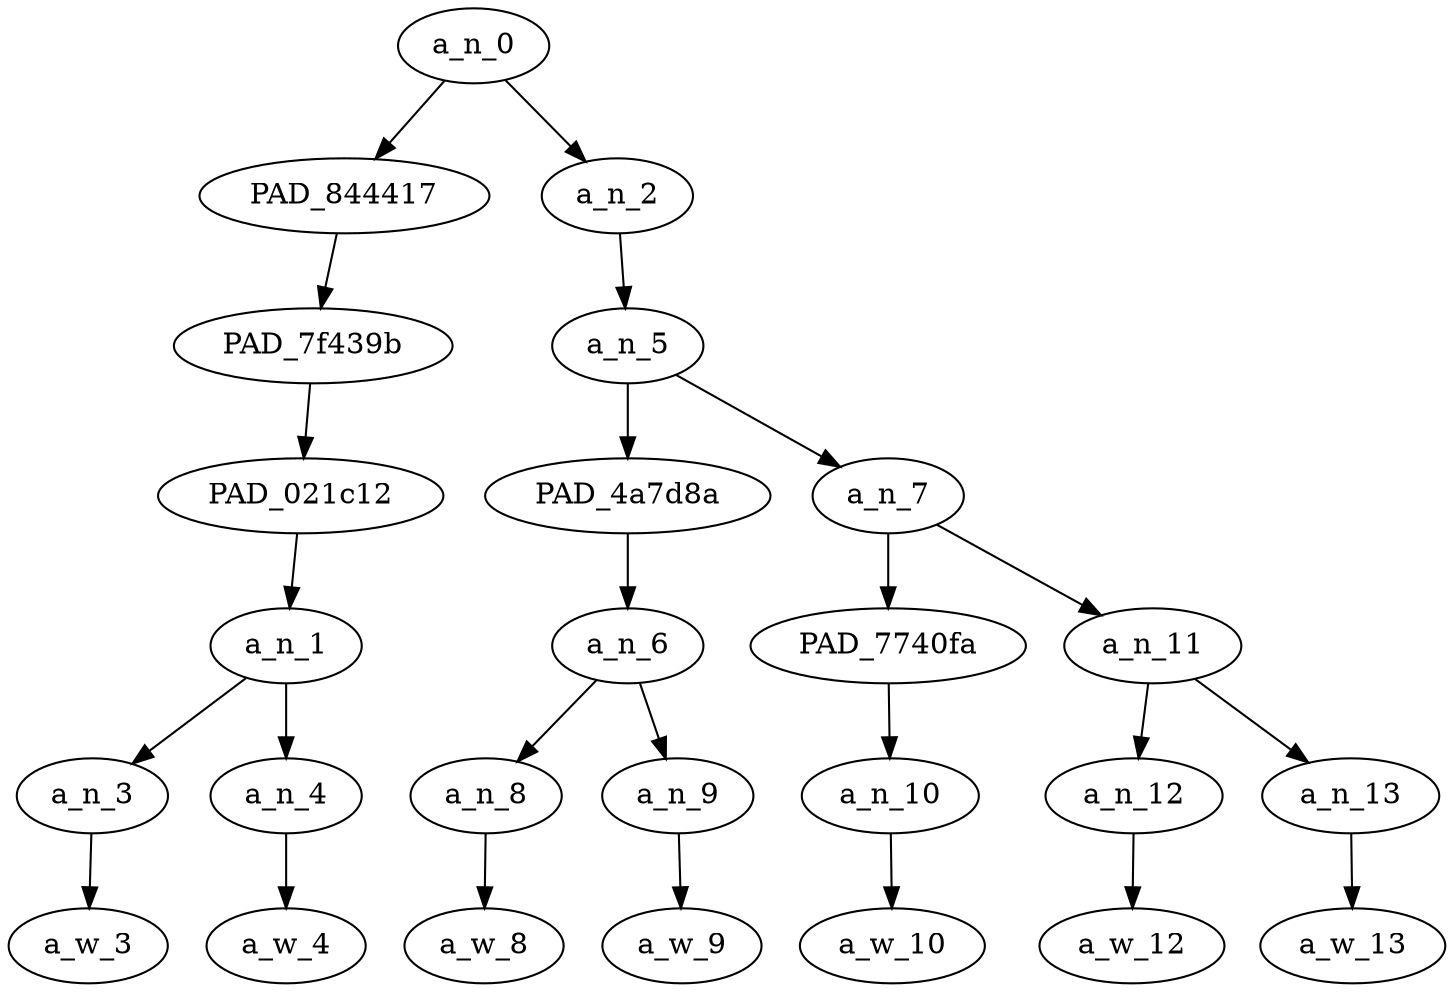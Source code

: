 strict digraph "" {
	a_n_0	[div_dir=1,
		index=0,
		level=6,
		pos="2.0625,6!",
		text_span="[0, 1, 2, 3, 4, 5, 6]",
		value=1.00000003];
	PAD_844417	[div_dir=1,
		index=0,
		level=5,
		pos="0.5,5!",
		text_span="[0, 1]",
		value=0.24139553];
	a_n_0 -> PAD_844417;
	a_n_2	[div_dir=1,
		index=1,
		level=5,
		pos="3.625,5!",
		text_span="[2, 3, 4, 5, 6]",
		value=0.75586694];
	a_n_0 -> a_n_2;
	PAD_7f439b	[div_dir=1,
		index=0,
		level=4,
		pos="0.5,4!",
		text_span="[0, 1]",
		value=0.24139553];
	PAD_844417 -> PAD_7f439b;
	PAD_021c12	[div_dir=1,
		index=0,
		level=3,
		pos="0.5,3!",
		text_span="[0, 1]",
		value=0.24139553];
	PAD_7f439b -> PAD_021c12;
	a_n_1	[div_dir=1,
		index=0,
		level=2,
		pos="0.5,2!",
		text_span="[0, 1]",
		value=0.24139553];
	PAD_021c12 -> a_n_1;
	a_n_3	[div_dir=1,
		index=0,
		level=1,
		pos="0.0,1!",
		text_span="[0]",
		value=0.12028255];
	a_n_1 -> a_n_3;
	a_n_4	[div_dir=1,
		index=1,
		level=1,
		pos="1.0,1!",
		text_span="[1]",
		value=0.12020401];
	a_n_1 -> a_n_4;
	a_w_3	[div_dir=0,
		index=0,
		level=0,
		pos="0,0!",
		text_span="[0]",
		value=arab];
	a_n_3 -> a_w_3;
	a_w_4	[div_dir=0,
		index=1,
		level=0,
		pos="1,0!",
		text_span="[1]",
		value=refugees];
	a_n_4 -> a_w_4;
	a_n_5	[div_dir=1,
		index=1,
		level=4,
		pos="3.625,4!",
		text_span="[2, 3, 4, 5, 6]",
		value=0.75321209];
	a_n_2 -> a_n_5;
	PAD_4a7d8a	[div_dir=1,
		index=1,
		level=3,
		pos="2.5,3!",
		text_span="[2, 3]",
		value=0.28409017];
	a_n_5 -> PAD_4a7d8a;
	a_n_7	[div_dir=1,
		index=2,
		level=3,
		pos="4.75,3!",
		text_span="[4, 5, 6]",
		value=0.46646706];
	a_n_5 -> a_n_7;
	a_n_6	[div_dir=1,
		index=1,
		level=2,
		pos="2.5,2!",
		text_span="[2, 3]",
		value=0.28409017];
	PAD_4a7d8a -> a_n_6;
	a_n_8	[div_dir=-1,
		index=2,
		level=1,
		pos="2.0,1!",
		text_span="[2]",
		value=0.10037061];
	a_n_6 -> a_n_8;
	a_n_9	[div_dir=1,
		index=3,
		level=1,
		pos="3.0,1!",
		text_span="[3]",
		value=0.18257374];
	a_n_6 -> a_n_9;
	a_w_8	[div_dir=0,
		index=2,
		level=0,
		pos="2,0!",
		text_span="[2]",
		value=the];
	a_n_8 -> a_w_8;
	a_w_9	[div_dir=0,
		index=3,
		level=0,
		pos="3,0!",
		text_span="[3]",
		value=jews];
	a_n_9 -> a_w_9;
	PAD_7740fa	[div_dir=1,
		index=2,
		level=2,
		pos="4.0,2!",
		text_span="[4]",
		value=0.11060487];
	a_n_7 -> PAD_7740fa;
	a_n_11	[div_dir=1,
		index=3,
		level=2,
		pos="5.5,2!",
		text_span="[5, 6]",
		value=0.35337255];
	a_n_7 -> a_n_11;
	a_n_10	[div_dir=1,
		index=4,
		level=1,
		pos="4.0,1!",
		text_span="[4]",
		value=0.11060487];
	PAD_7740fa -> a_n_10;
	a_w_10	[div_dir=0,
		index=4,
		level=0,
		pos="4,0!",
		text_span="[4]",
		value=are];
	a_n_10 -> a_w_10;
	a_n_12	[div_dir=1,
		index=5,
		level=1,
		pos="5.0,1!",
		text_span="[5]",
		value=0.19476890];
	a_n_11 -> a_n_12;
	a_n_13	[div_dir=1,
		index=6,
		level=1,
		pos="6.0,1!",
		text_span="[6]",
		value=0.15638176];
	a_n_11 -> a_n_13;
	a_w_12	[div_dir=0,
		index=5,
		level=0,
		pos="5,0!",
		text_span="[5]",
		value=fucking];
	a_n_12 -> a_w_12;
	a_w_13	[div_dir=0,
		index=6,
		level=0,
		pos="6,0!",
		text_span="[6]",
		value=arabs];
	a_n_13 -> a_w_13;
}
